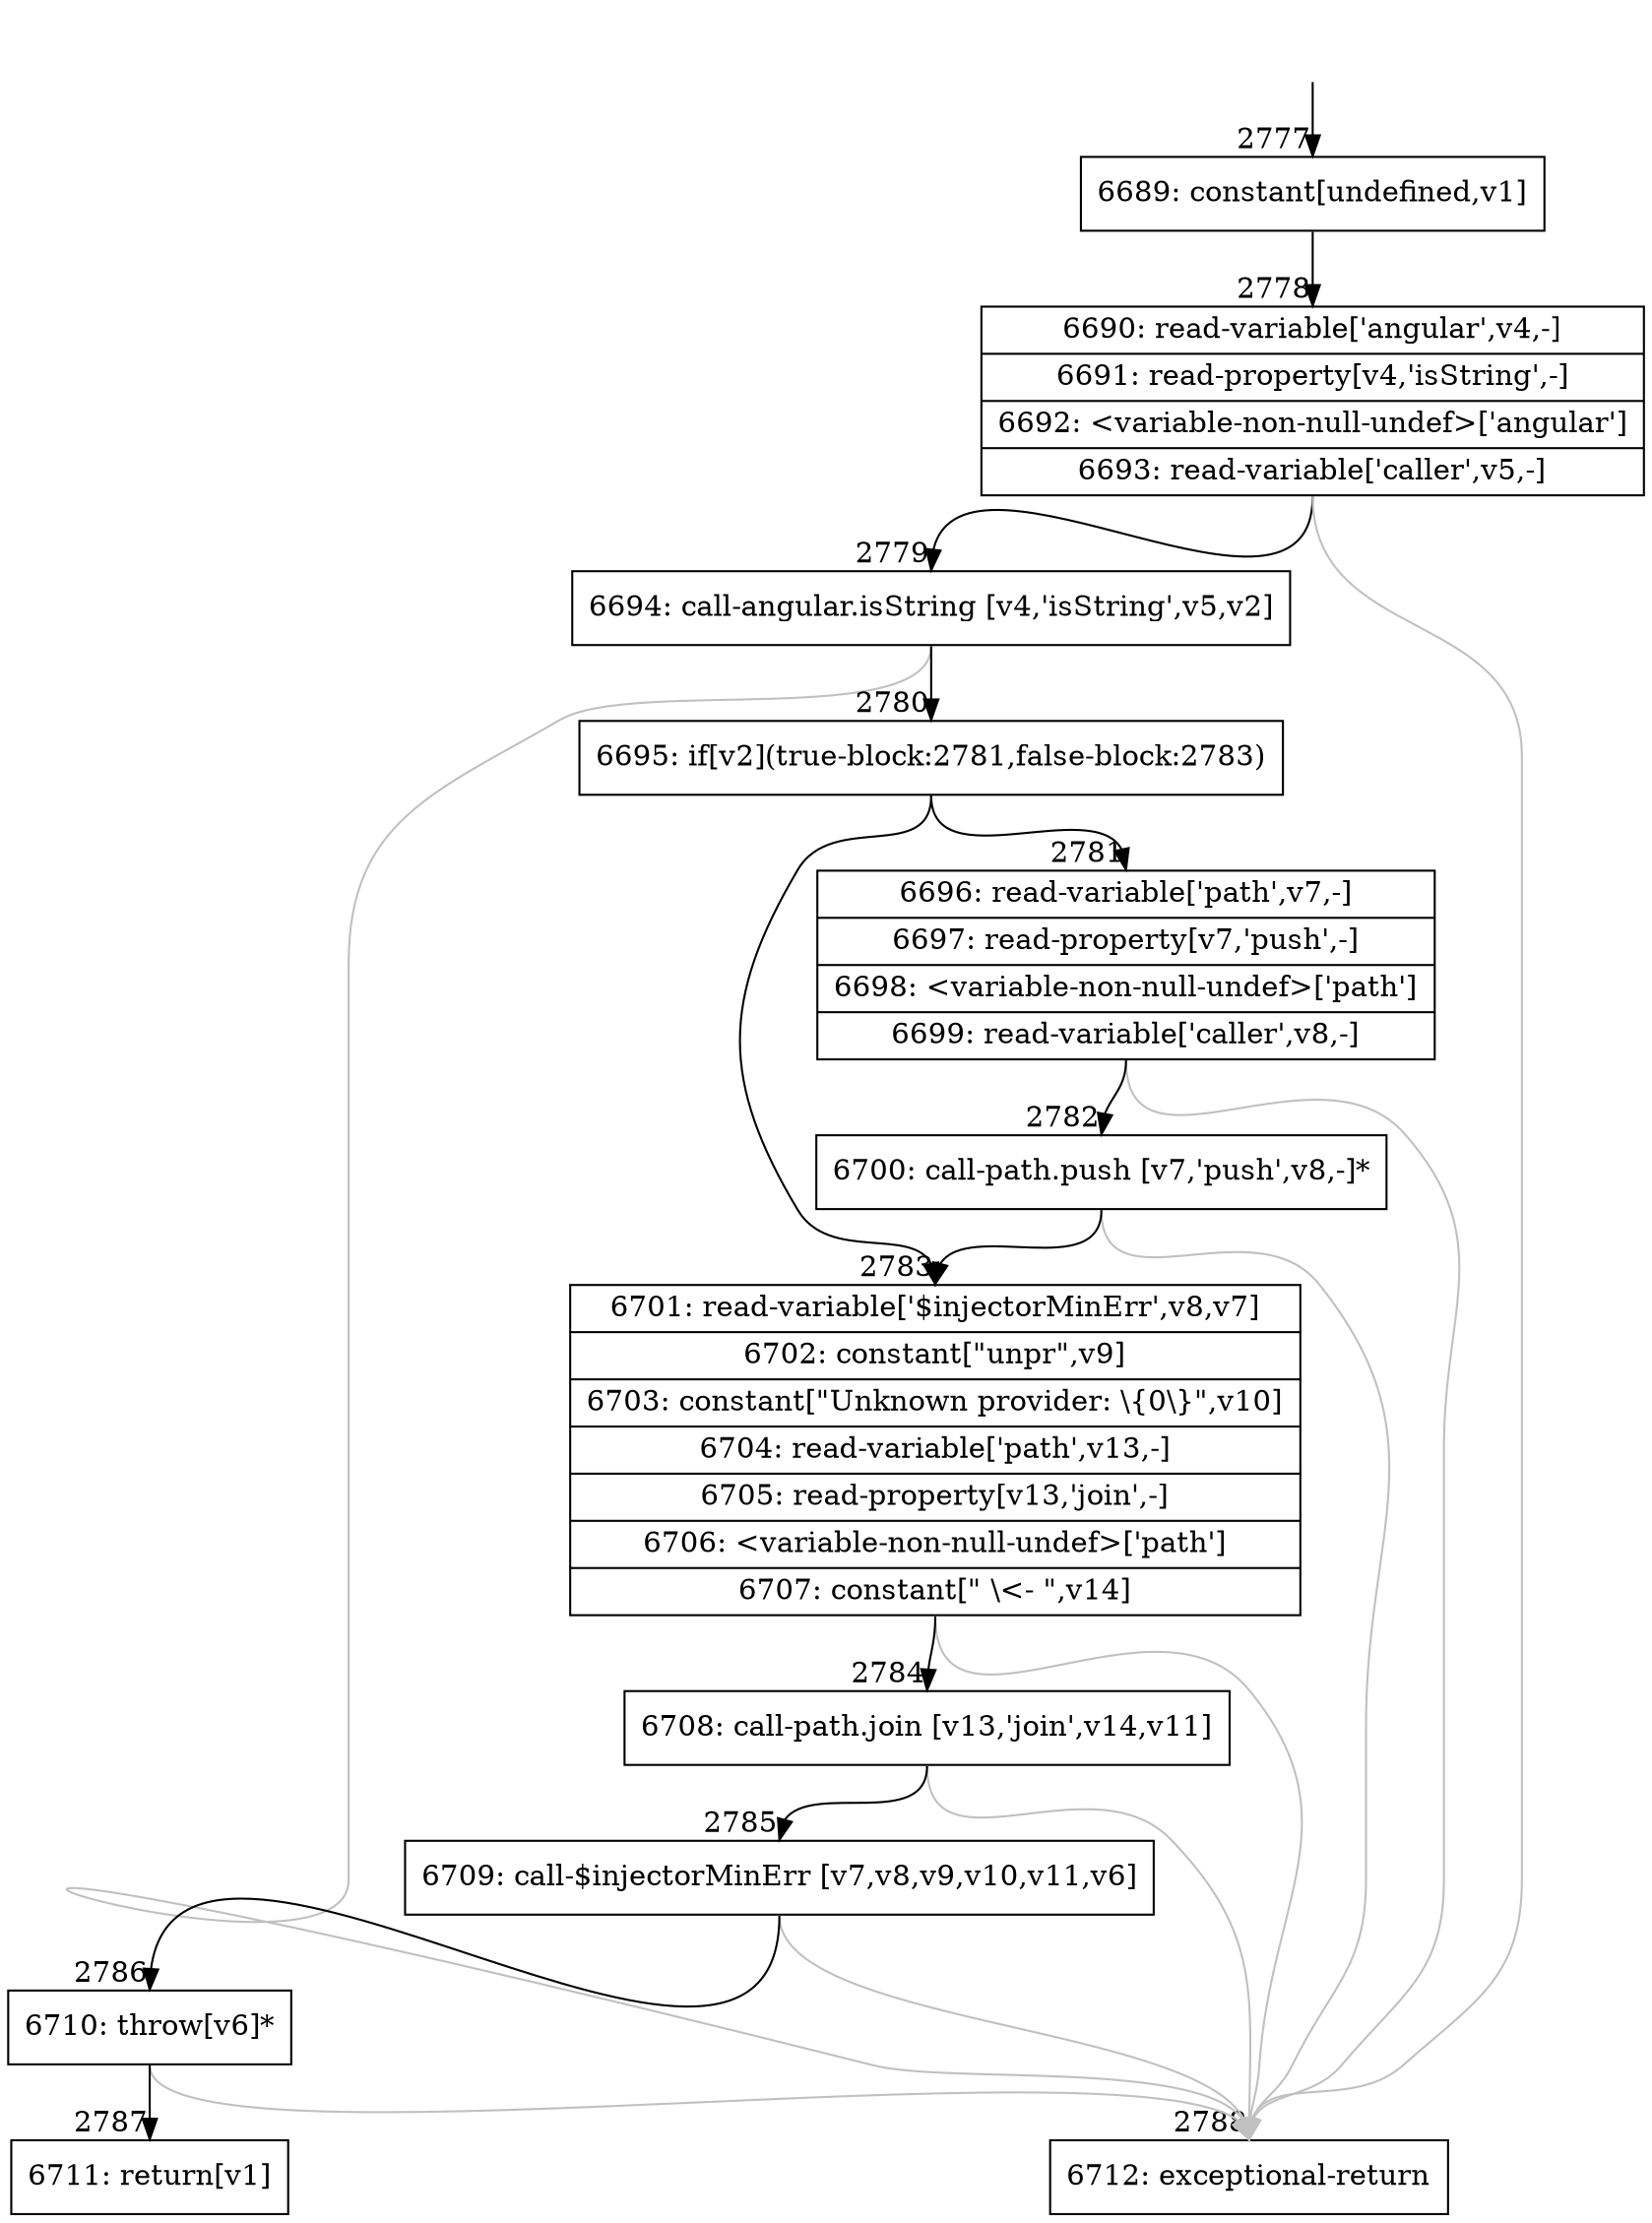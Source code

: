 digraph {
rankdir="TD"
BB_entry225[shape=none,label=""];
BB_entry225 -> BB2777 [tailport=s, headport=n, headlabel="    2777"]
BB2777 [shape=record label="{6689: constant[undefined,v1]}" ] 
BB2777 -> BB2778 [tailport=s, headport=n, headlabel="      2778"]
BB2778 [shape=record label="{6690: read-variable['angular',v4,-]|6691: read-property[v4,'isString',-]|6692: \<variable-non-null-undef\>['angular']|6693: read-variable['caller',v5,-]}" ] 
BB2778 -> BB2779 [tailport=s, headport=n, headlabel="      2779"]
BB2778 -> BB2788 [tailport=s, headport=n, color=gray, headlabel="      2788"]
BB2779 [shape=record label="{6694: call-angular.isString [v4,'isString',v5,v2]}" ] 
BB2779 -> BB2780 [tailport=s, headport=n, headlabel="      2780"]
BB2779 -> BB2788 [tailport=s, headport=n, color=gray]
BB2780 [shape=record label="{6695: if[v2](true-block:2781,false-block:2783)}" ] 
BB2780 -> BB2781 [tailport=s, headport=n, headlabel="      2781"]
BB2780 -> BB2783 [tailport=s, headport=n, headlabel="      2783"]
BB2781 [shape=record label="{6696: read-variable['path',v7,-]|6697: read-property[v7,'push',-]|6698: \<variable-non-null-undef\>['path']|6699: read-variable['caller',v8,-]}" ] 
BB2781 -> BB2782 [tailport=s, headport=n, headlabel="      2782"]
BB2781 -> BB2788 [tailport=s, headport=n, color=gray]
BB2782 [shape=record label="{6700: call-path.push [v7,'push',v8,-]*}" ] 
BB2782 -> BB2783 [tailport=s, headport=n]
BB2782 -> BB2788 [tailport=s, headport=n, color=gray]
BB2783 [shape=record label="{6701: read-variable['$injectorMinErr',v8,v7]|6702: constant[\"unpr\",v9]|6703: constant[\"Unknown provider: \\\{0\\\}\",v10]|6704: read-variable['path',v13,-]|6705: read-property[v13,'join',-]|6706: \<variable-non-null-undef\>['path']|6707: constant[\" \\\<- \",v14]}" ] 
BB2783 -> BB2784 [tailport=s, headport=n, headlabel="      2784"]
BB2783 -> BB2788 [tailport=s, headport=n, color=gray]
BB2784 [shape=record label="{6708: call-path.join [v13,'join',v14,v11]}" ] 
BB2784 -> BB2785 [tailport=s, headport=n, headlabel="      2785"]
BB2784 -> BB2788 [tailport=s, headport=n, color=gray]
BB2785 [shape=record label="{6709: call-$injectorMinErr [v7,v8,v9,v10,v11,v6]}" ] 
BB2785 -> BB2786 [tailport=s, headport=n, headlabel="      2786"]
BB2785 -> BB2788 [tailport=s, headport=n, color=gray]
BB2786 [shape=record label="{6710: throw[v6]*}" ] 
BB2786 -> BB2787 [tailport=s, headport=n, headlabel="      2787"]
BB2786 -> BB2788 [tailport=s, headport=n, color=gray]
BB2787 [shape=record label="{6711: return[v1]}" ] 
BB2788 [shape=record label="{6712: exceptional-return}" ] 
//#$~ 4264
}
